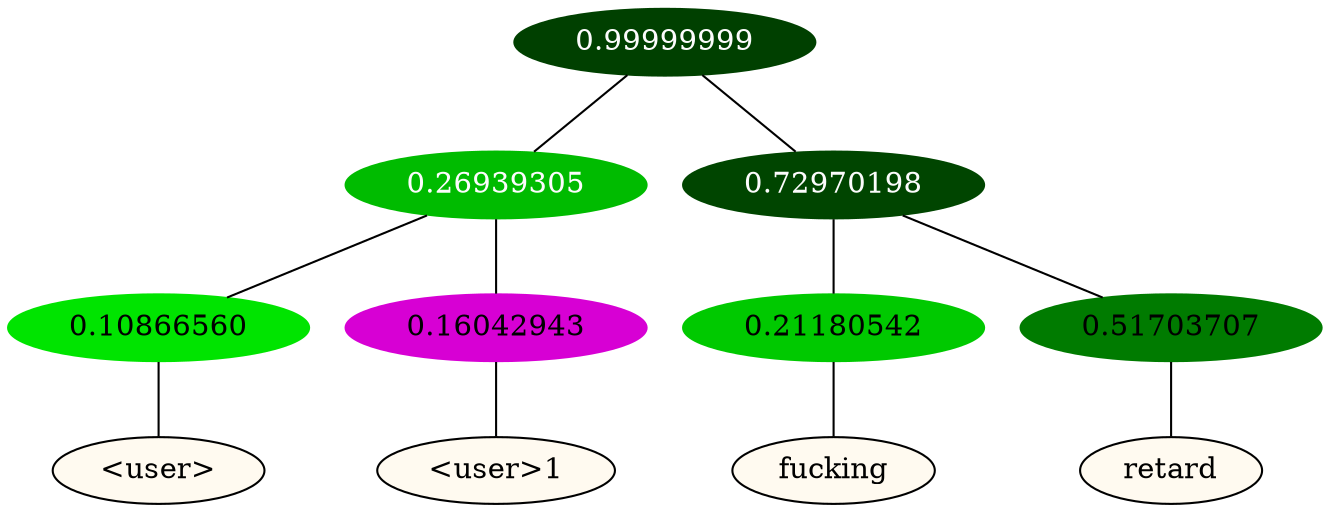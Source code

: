 graph {
	node [format=png height=0.15 nodesep=0.001 ordering=out overlap=prism overlap_scaling=0.01 ranksep=0.001 ratio=0.2 style=filled width=0.15]
	{
		rank=same
		a_w_3 [label="\<user\>" color=black fillcolor=floralwhite style="filled,solid"]
		a_w_4 [label="\<user\>1" color=black fillcolor=floralwhite style="filled,solid"]
		a_w_5 [label=fucking color=black fillcolor=floralwhite style="filled,solid"]
		a_w_6 [label=retard color=black fillcolor=floralwhite style="filled,solid"]
	}
	a_n_3 -- a_w_3
	a_n_4 -- a_w_4
	a_n_5 -- a_w_5
	a_n_6 -- a_w_6
	{
		rank=same
		a_n_3 [label=0.10866560 color="0.334 1.000 0.891" fontcolor=black]
		a_n_4 [label=0.16042943 color="0.835 1.000 0.840" fontcolor=black]
		a_n_5 [label=0.21180542 color="0.334 1.000 0.788" fontcolor=black]
		a_n_6 [label=0.51703707 color="0.334 1.000 0.483" fontcolor=black]
	}
	a_n_0 [label=0.99999999 color="0.334 1.000 0.250" fontcolor=grey99]
	a_n_1 [label=0.26939305 color="0.334 1.000 0.731" fontcolor=grey99]
	a_n_0 -- a_n_1
	a_n_2 [label=0.72970198 color="0.334 1.000 0.270" fontcolor=grey99]
	a_n_0 -- a_n_2
	a_n_1 -- a_n_3
	a_n_1 -- a_n_4
	a_n_2 -- a_n_5
	a_n_2 -- a_n_6
}
